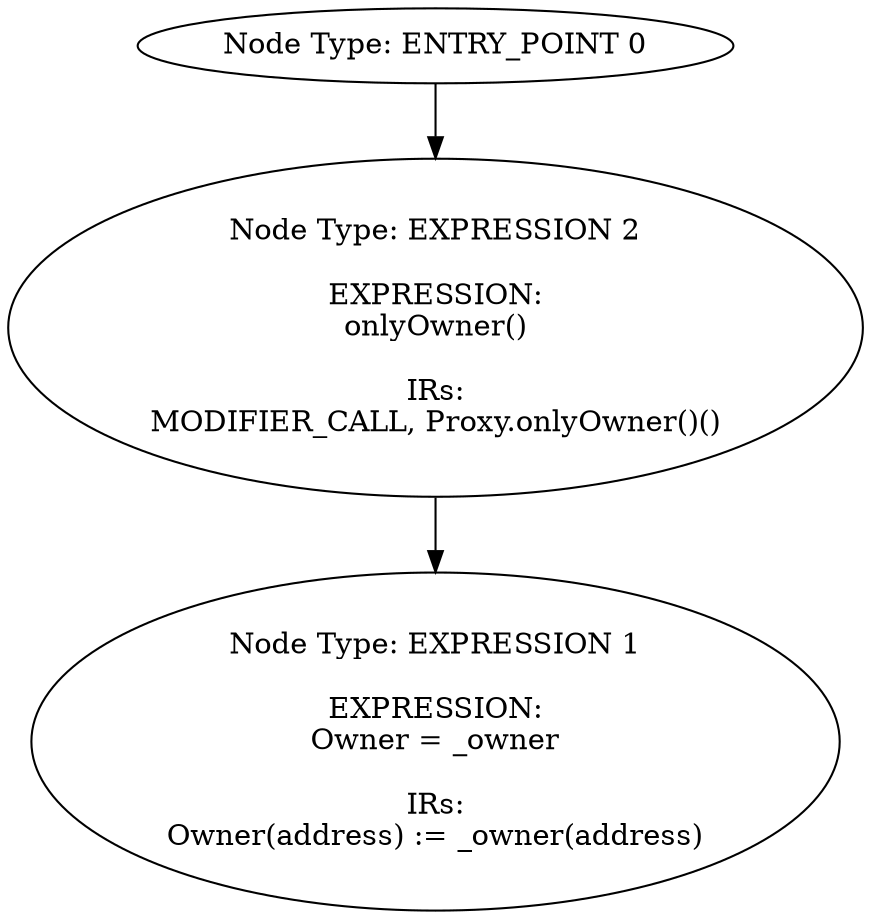 digraph{
0[label="Node Type: ENTRY_POINT 0
"];
0->2;
1[label="Node Type: EXPRESSION 1

EXPRESSION:
Owner = _owner

IRs:
Owner(address) := _owner(address)"];
2[label="Node Type: EXPRESSION 2

EXPRESSION:
onlyOwner()

IRs:
MODIFIER_CALL, Proxy.onlyOwner()()"];
2->1;
}
